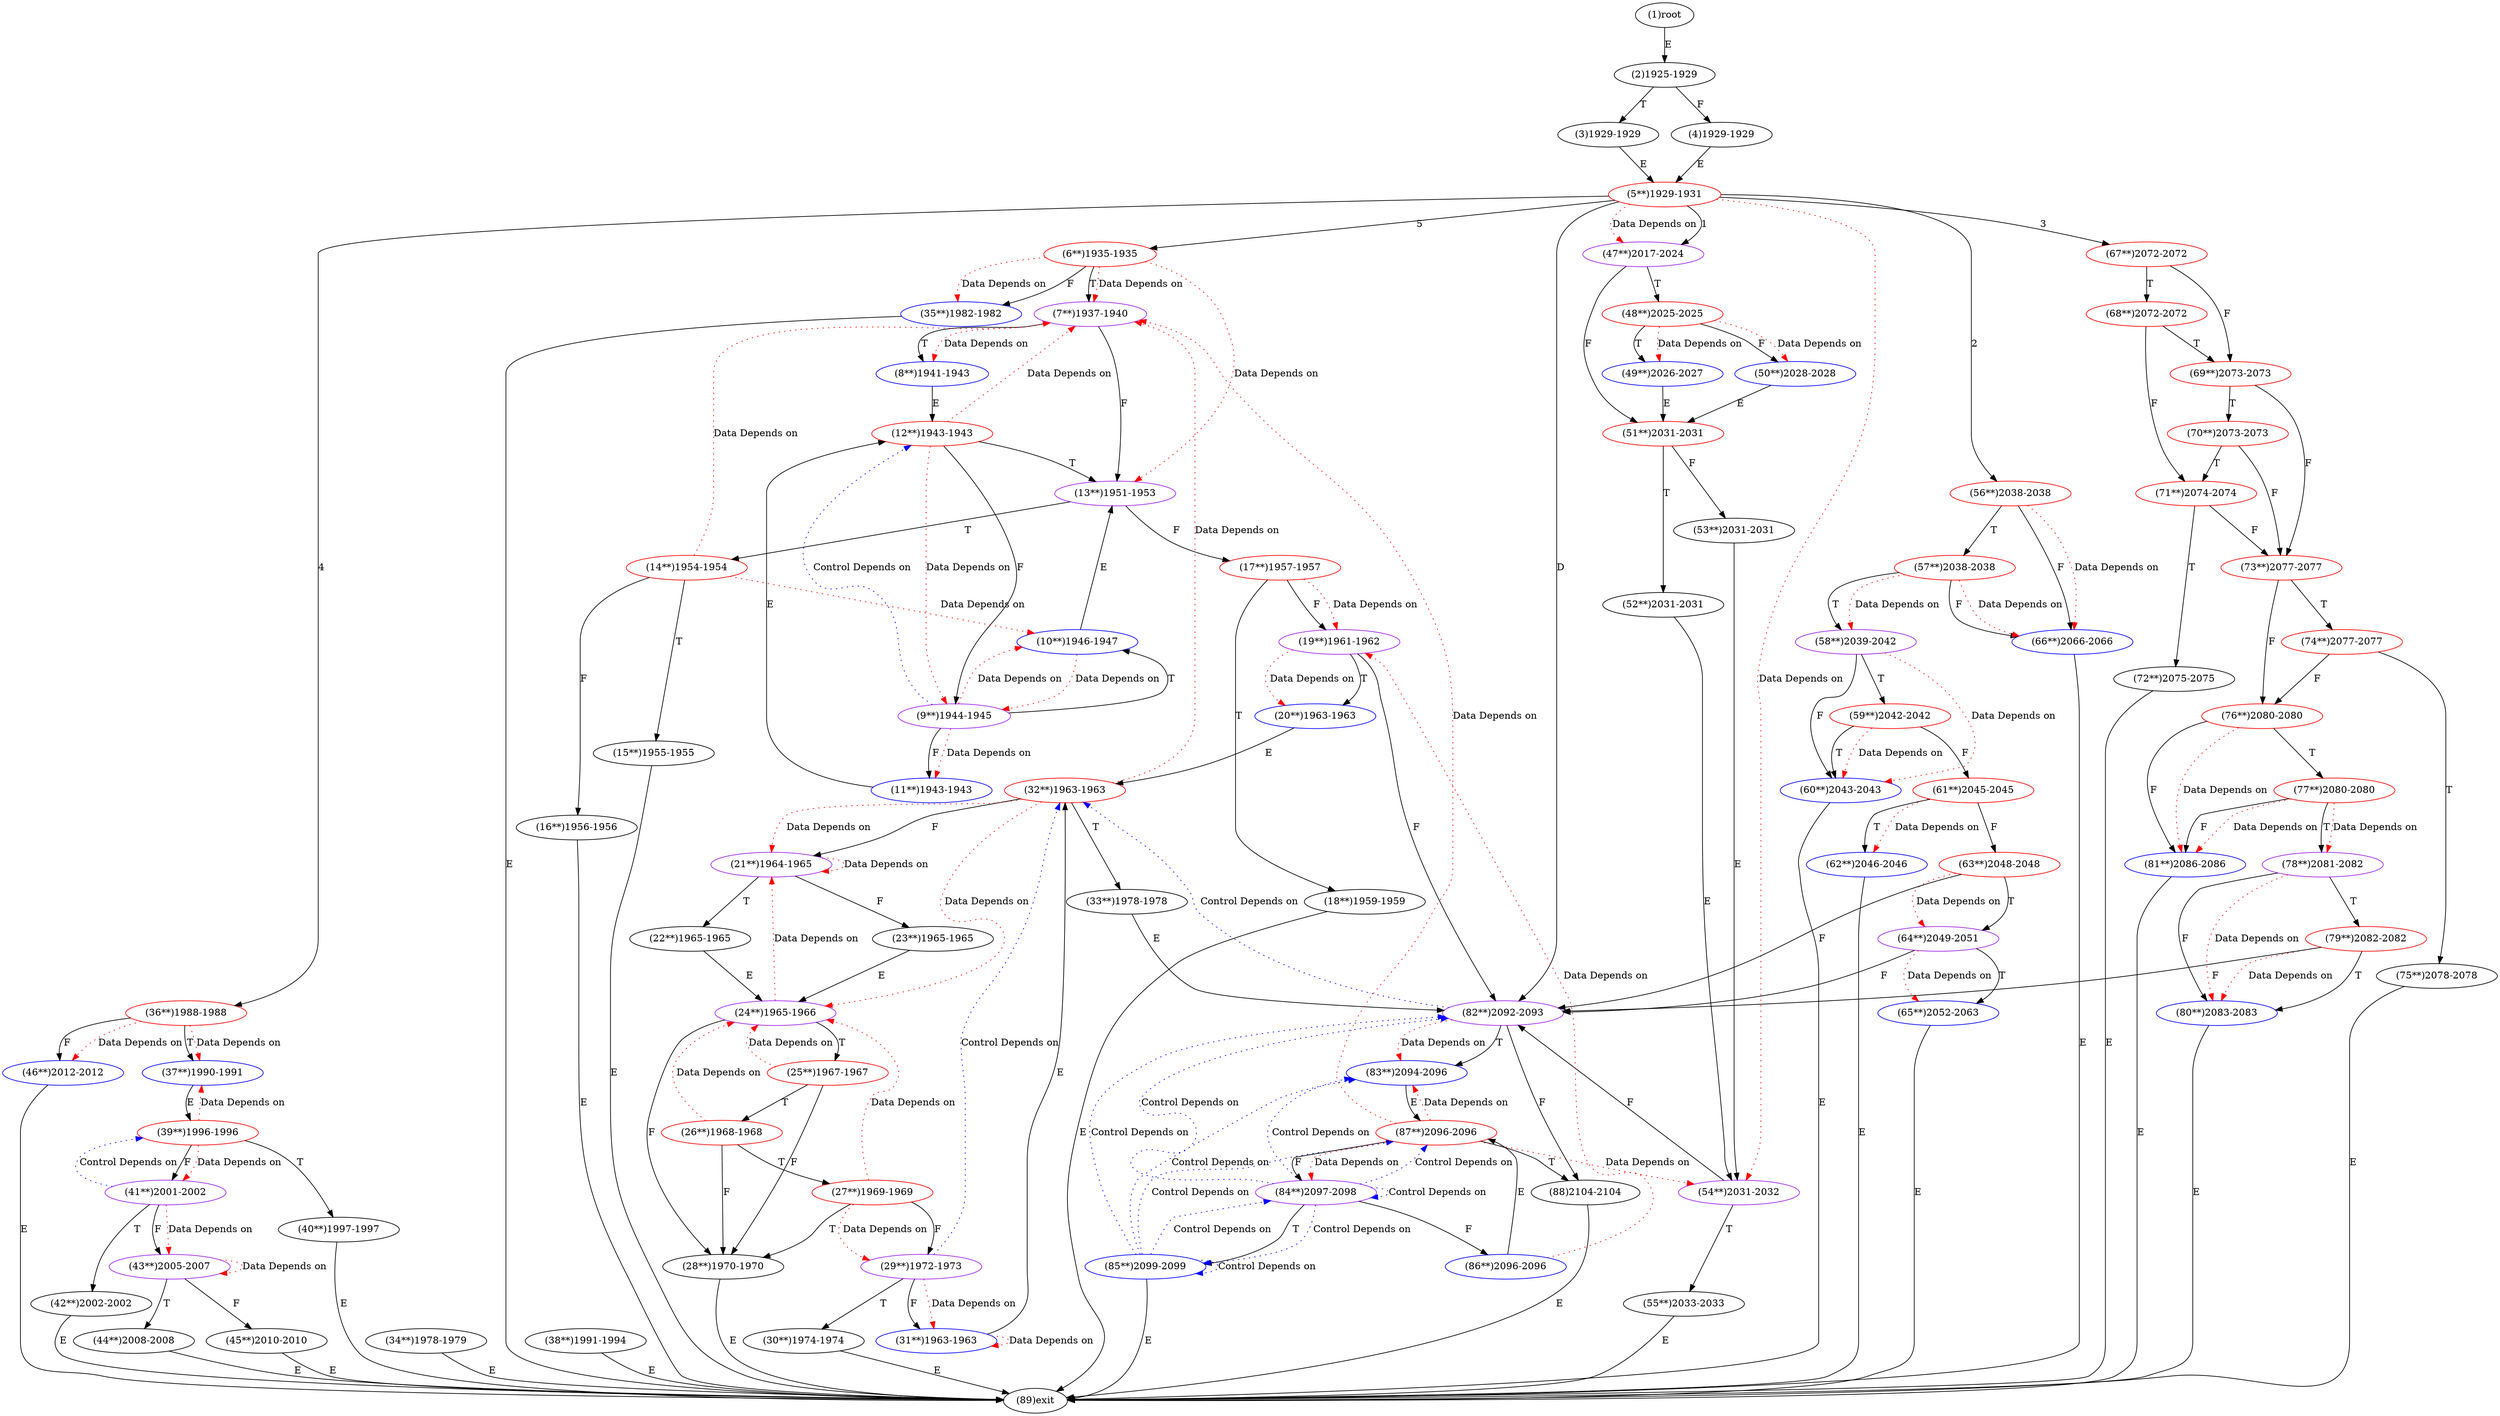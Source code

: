 digraph "" { 
1[ label="(1)root"];
2[ label="(2)1925-1929"];
3[ label="(3)1929-1929"];
4[ label="(4)1929-1929"];
5[ label="(5**)1929-1931",color=red];
6[ label="(6**)1935-1935",color=red];
7[ label="(7**)1937-1940",color=purple];
8[ label="(8**)1941-1943",color=blue];
9[ label="(9**)1944-1945",color=purple];
10[ label="(10**)1946-1947",color=blue];
11[ label="(11**)1943-1943",color=blue];
12[ label="(12**)1943-1943",color=red];
13[ label="(13**)1951-1953",color=purple];
14[ label="(14**)1954-1954",color=red];
15[ label="(15**)1955-1955"];
17[ label="(17**)1957-1957",color=red];
16[ label="(16**)1956-1956"];
19[ label="(19**)1961-1962",color=purple];
18[ label="(18**)1959-1959"];
21[ label="(21**)1964-1965",color=purple];
20[ label="(20**)1963-1963",color=blue];
23[ label="(23**)1965-1965"];
22[ label="(22**)1965-1965"];
25[ label="(25**)1967-1967",color=red];
24[ label="(24**)1965-1966",color=purple];
27[ label="(27**)1969-1969",color=red];
26[ label="(26**)1968-1968",color=red];
29[ label="(29**)1972-1973",color=purple];
28[ label="(28**)1970-1970"];
31[ label="(31**)1963-1963",color=blue];
30[ label="(30**)1974-1974"];
34[ label="(34**)1978-1979"];
35[ label="(35**)1982-1982",color=blue];
32[ label="(32**)1963-1963",color=red];
33[ label="(33**)1978-1978"];
38[ label="(38**)1991-1994"];
39[ label="(39**)1996-1996",color=red];
36[ label="(36**)1988-1988",color=red];
37[ label="(37**)1990-1991",color=blue];
42[ label="(42**)2002-2002"];
43[ label="(43**)2005-2007",color=purple];
40[ label="(40**)1997-1997"];
41[ label="(41**)2001-2002",color=purple];
46[ label="(46**)2012-2012",color=blue];
47[ label="(47**)2017-2024",color=purple];
44[ label="(44**)2008-2008"];
45[ label="(45**)2010-2010"];
51[ label="(51**)2031-2031",color=red];
50[ label="(50**)2028-2028",color=blue];
49[ label="(49**)2026-2027",color=blue];
48[ label="(48**)2025-2025",color=red];
55[ label="(55**)2033-2033"];
54[ label="(54**)2031-2032",color=purple];
53[ label="(53**)2031-2031"];
52[ label="(52**)2031-2031"];
59[ label="(59**)2042-2042",color=red];
58[ label="(58**)2039-2042",color=purple];
57[ label="(57**)2038-2038",color=red];
56[ label="(56**)2038-2038",color=red];
63[ label="(63**)2048-2048",color=red];
62[ label="(62**)2046-2046",color=blue];
61[ label="(61**)2045-2045",color=red];
60[ label="(60**)2043-2043",color=blue];
68[ label="(68**)2072-2072",color=red];
69[ label="(69**)2073-2073",color=red];
70[ label="(70**)2073-2073",color=red];
71[ label="(71**)2074-2074",color=red];
64[ label="(64**)2049-2051",color=purple];
65[ label="(65**)2052-2063",color=blue];
66[ label="(66**)2066-2066",color=blue];
67[ label="(67**)2072-2072",color=red];
76[ label="(76**)2080-2080",color=red];
77[ label="(77**)2080-2080",color=red];
78[ label="(78**)2081-2082",color=purple];
79[ label="(79**)2082-2082",color=red];
72[ label="(72**)2075-2075"];
73[ label="(73**)2077-2077",color=red];
74[ label="(74**)2077-2077",color=red];
75[ label="(75**)2078-2078"];
85[ label="(85**)2099-2099",color=blue];
84[ label="(84**)2097-2098",color=purple];
87[ label="(87**)2096-2096",color=red];
86[ label="(86**)2096-2096",color=blue];
81[ label="(81**)2086-2086",color=blue];
80[ label="(80**)2083-2083",color=blue];
83[ label="(83**)2094-2096",color=blue];
82[ label="(82**)2092-2093",color=purple];
89[ label="(89)exit"];
88[ label="(88)2104-2104"];
1->2[ label="E"];
2->4[ label="F"];
2->3[ label="T"];
3->5[ label="E"];
4->5[ label="E"];
5->47[ label="1"];
5->56[ label="2"];
5->67[ label="3"];
5->36[ label="4"];
5->6[ label="5"];
5->82[ label="D"];
6->35[ label="F"];
6->7[ label="T"];
7->13[ label="F"];
7->8[ label="T"];
8->12[ label="E"];
9->11[ label="F"];
9->10[ label="T"];
10->13[ label="E"];
11->12[ label="E"];
12->9[ label="F"];
12->13[ label="T"];
13->17[ label="F"];
13->14[ label="T"];
14->16[ label="F"];
14->15[ label="T"];
15->89[ label="E"];
16->89[ label="E"];
17->19[ label="F"];
17->18[ label="T"];
18->89[ label="E"];
19->82[ label="F"];
19->20[ label="T"];
20->32[ label="E"];
21->23[ label="F"];
21->22[ label="T"];
22->24[ label="E"];
23->24[ label="E"];
24->28[ label="F"];
24->25[ label="T"];
25->28[ label="F"];
25->26[ label="T"];
26->28[ label="F"];
26->27[ label="T"];
27->29[ label="F"];
27->28[ label="T"];
28->89[ label="E"];
29->31[ label="F"];
29->30[ label="T"];
30->89[ label="E"];
31->32[ label="E"];
32->21[ label="F"];
32->33[ label="T"];
33->82[ label="E"];
34->89[ label="E"];
35->89[ label="E"];
36->46[ label="F"];
36->37[ label="T"];
37->39[ label="E"];
38->89[ label="E"];
39->41[ label="F"];
39->40[ label="T"];
40->89[ label="E"];
41->43[ label="F"];
41->42[ label="T"];
42->89[ label="E"];
43->45[ label="F"];
43->44[ label="T"];
44->89[ label="E"];
45->89[ label="E"];
46->89[ label="E"];
47->51[ label="F"];
47->48[ label="T"];
48->50[ label="F"];
48->49[ label="T"];
49->51[ label="E"];
50->51[ label="E"];
51->53[ label="F"];
51->52[ label="T"];
52->54[ label="E"];
53->54[ label="E"];
54->82[ label="F"];
54->55[ label="T"];
55->89[ label="E"];
56->66[ label="F"];
56->57[ label="T"];
57->66[ label="F"];
57->58[ label="T"];
58->60[ label="F"];
58->59[ label="T"];
59->61[ label="F"];
59->60[ label="T"];
60->89[ label="E"];
61->63[ label="F"];
61->62[ label="T"];
62->89[ label="E"];
63->82[ label="F"];
63->64[ label="T"];
64->82[ label="F"];
64->65[ label="T"];
65->89[ label="E"];
66->89[ label="E"];
67->69[ label="F"];
67->68[ label="T"];
68->71[ label="F"];
68->69[ label="T"];
69->73[ label="F"];
69->70[ label="T"];
70->73[ label="F"];
70->71[ label="T"];
71->73[ label="F"];
71->72[ label="T"];
72->89[ label="E"];
73->76[ label="F"];
73->74[ label="T"];
74->76[ label="F"];
74->75[ label="T"];
75->89[ label="E"];
76->81[ label="F"];
76->77[ label="T"];
77->81[ label="F"];
77->78[ label="T"];
78->80[ label="F"];
78->79[ label="T"];
79->82[ label="F"];
79->80[ label="T"];
80->89[ label="E"];
81->89[ label="E"];
82->88[ label="F"];
82->83[ label="T"];
83->87[ label="E"];
84->86[ label="F"];
84->85[ label="T"];
85->89[ label="E"];
86->87[ label="E"];
87->84[ label="F"];
87->88[ label="T"];
88->89[ label="E"];
5->54[ color="red" label="Data Depends on" style = dotted ];
5->47[ color="red" label="Data Depends on" style = dotted ];
6->7[ color="red" label="Data Depends on" style = dotted ];
6->35[ color="red" label="Data Depends on" style = dotted ];
6->13[ color="red" label="Data Depends on" style = dotted ];
7->8[ color="red" label="Data Depends on" style = dotted ];
9->11[ color="red" label="Data Depends on" style = dotted ];
9->10[ color="red" label="Data Depends on" style = dotted ];
9->12[ color="blue" label="Control Depends on" style = dotted ];
10->9[ color="red" label="Data Depends on" style = dotted ];
12->9[ color="red" label="Data Depends on" style = dotted ];
12->7[ color="red" label="Data Depends on" style = dotted ];
14->10[ color="red" label="Data Depends on" style = dotted ];
14->7[ color="red" label="Data Depends on" style = dotted ];
17->19[ color="red" label="Data Depends on" style = dotted ];
19->20[ color="red" label="Data Depends on" style = dotted ];
21->21[ color="red" label="Data Depends on" style = dotted ];
25->24[ color="red" label="Data Depends on" style = dotted ];
24->21[ color="red" label="Data Depends on" style = dotted ];
27->24[ color="red" label="Data Depends on" style = dotted ];
27->29[ color="red" label="Data Depends on" style = dotted ];
26->24[ color="red" label="Data Depends on" style = dotted ];
29->31[ color="red" label="Data Depends on" style = dotted ];
29->32[ color="blue" label="Control Depends on" style = dotted ];
31->31[ color="red" label="Data Depends on" style = dotted ];
32->7[ color="red" label="Data Depends on" style = dotted ];
32->21[ color="red" label="Data Depends on" style = dotted ];
32->24[ color="red" label="Data Depends on" style = dotted ];
39->37[ color="red" label="Data Depends on" style = dotted ];
39->41[ color="red" label="Data Depends on" style = dotted ];
36->37[ color="red" label="Data Depends on" style = dotted ];
36->46[ color="red" label="Data Depends on" style = dotted ];
43->43[ color="red" label="Data Depends on" style = dotted ];
41->43[ color="red" label="Data Depends on" style = dotted ];
41->39[ color="blue" label="Control Depends on" style = dotted ];
48->49[ color="red" label="Data Depends on" style = dotted ];
48->50[ color="red" label="Data Depends on" style = dotted ];
59->60[ color="red" label="Data Depends on" style = dotted ];
58->60[ color="red" label="Data Depends on" style = dotted ];
57->58[ color="red" label="Data Depends on" style = dotted ];
57->66[ color="red" label="Data Depends on" style = dotted ];
56->66[ color="red" label="Data Depends on" style = dotted ];
63->64[ color="red" label="Data Depends on" style = dotted ];
61->62[ color="red" label="Data Depends on" style = dotted ];
64->65[ color="red" label="Data Depends on" style = dotted ];
76->81[ color="red" label="Data Depends on" style = dotted ];
77->78[ color="red" label="Data Depends on" style = dotted ];
77->81[ color="red" label="Data Depends on" style = dotted ];
78->80[ color="red" label="Data Depends on" style = dotted ];
79->80[ color="red" label="Data Depends on" style = dotted ];
85->85[ color="blue" label="Control Depends on" style = dotted ];
85->84[ color="blue" label="Control Depends on" style = dotted ];
85->87[ color="blue" label="Control Depends on" style = dotted ];
85->83[ color="blue" label="Control Depends on" style = dotted ];
85->82[ color="blue" label="Control Depends on" style = dotted ];
84->84[ color="blue" label="Control Depends on" style = dotted ];
84->85[ color="blue" label="Control Depends on" style = dotted ];
84->87[ color="blue" label="Control Depends on" style = dotted ];
84->82[ color="blue" label="Control Depends on" style = dotted ];
84->83[ color="blue" label="Control Depends on" style = dotted ];
87->84[ color="red" label="Data Depends on" style = dotted ];
87->83[ color="red" label="Data Depends on" style = dotted ];
87->7[ color="red" label="Data Depends on" style = dotted ];
87->54[ color="red" label="Data Depends on" style = dotted ];
86->19[ color="red" label="Data Depends on" style = dotted ];
82->83[ color="red" label="Data Depends on" style = dotted ];
82->32[ color="blue" label="Control Depends on" style = dotted ];
}